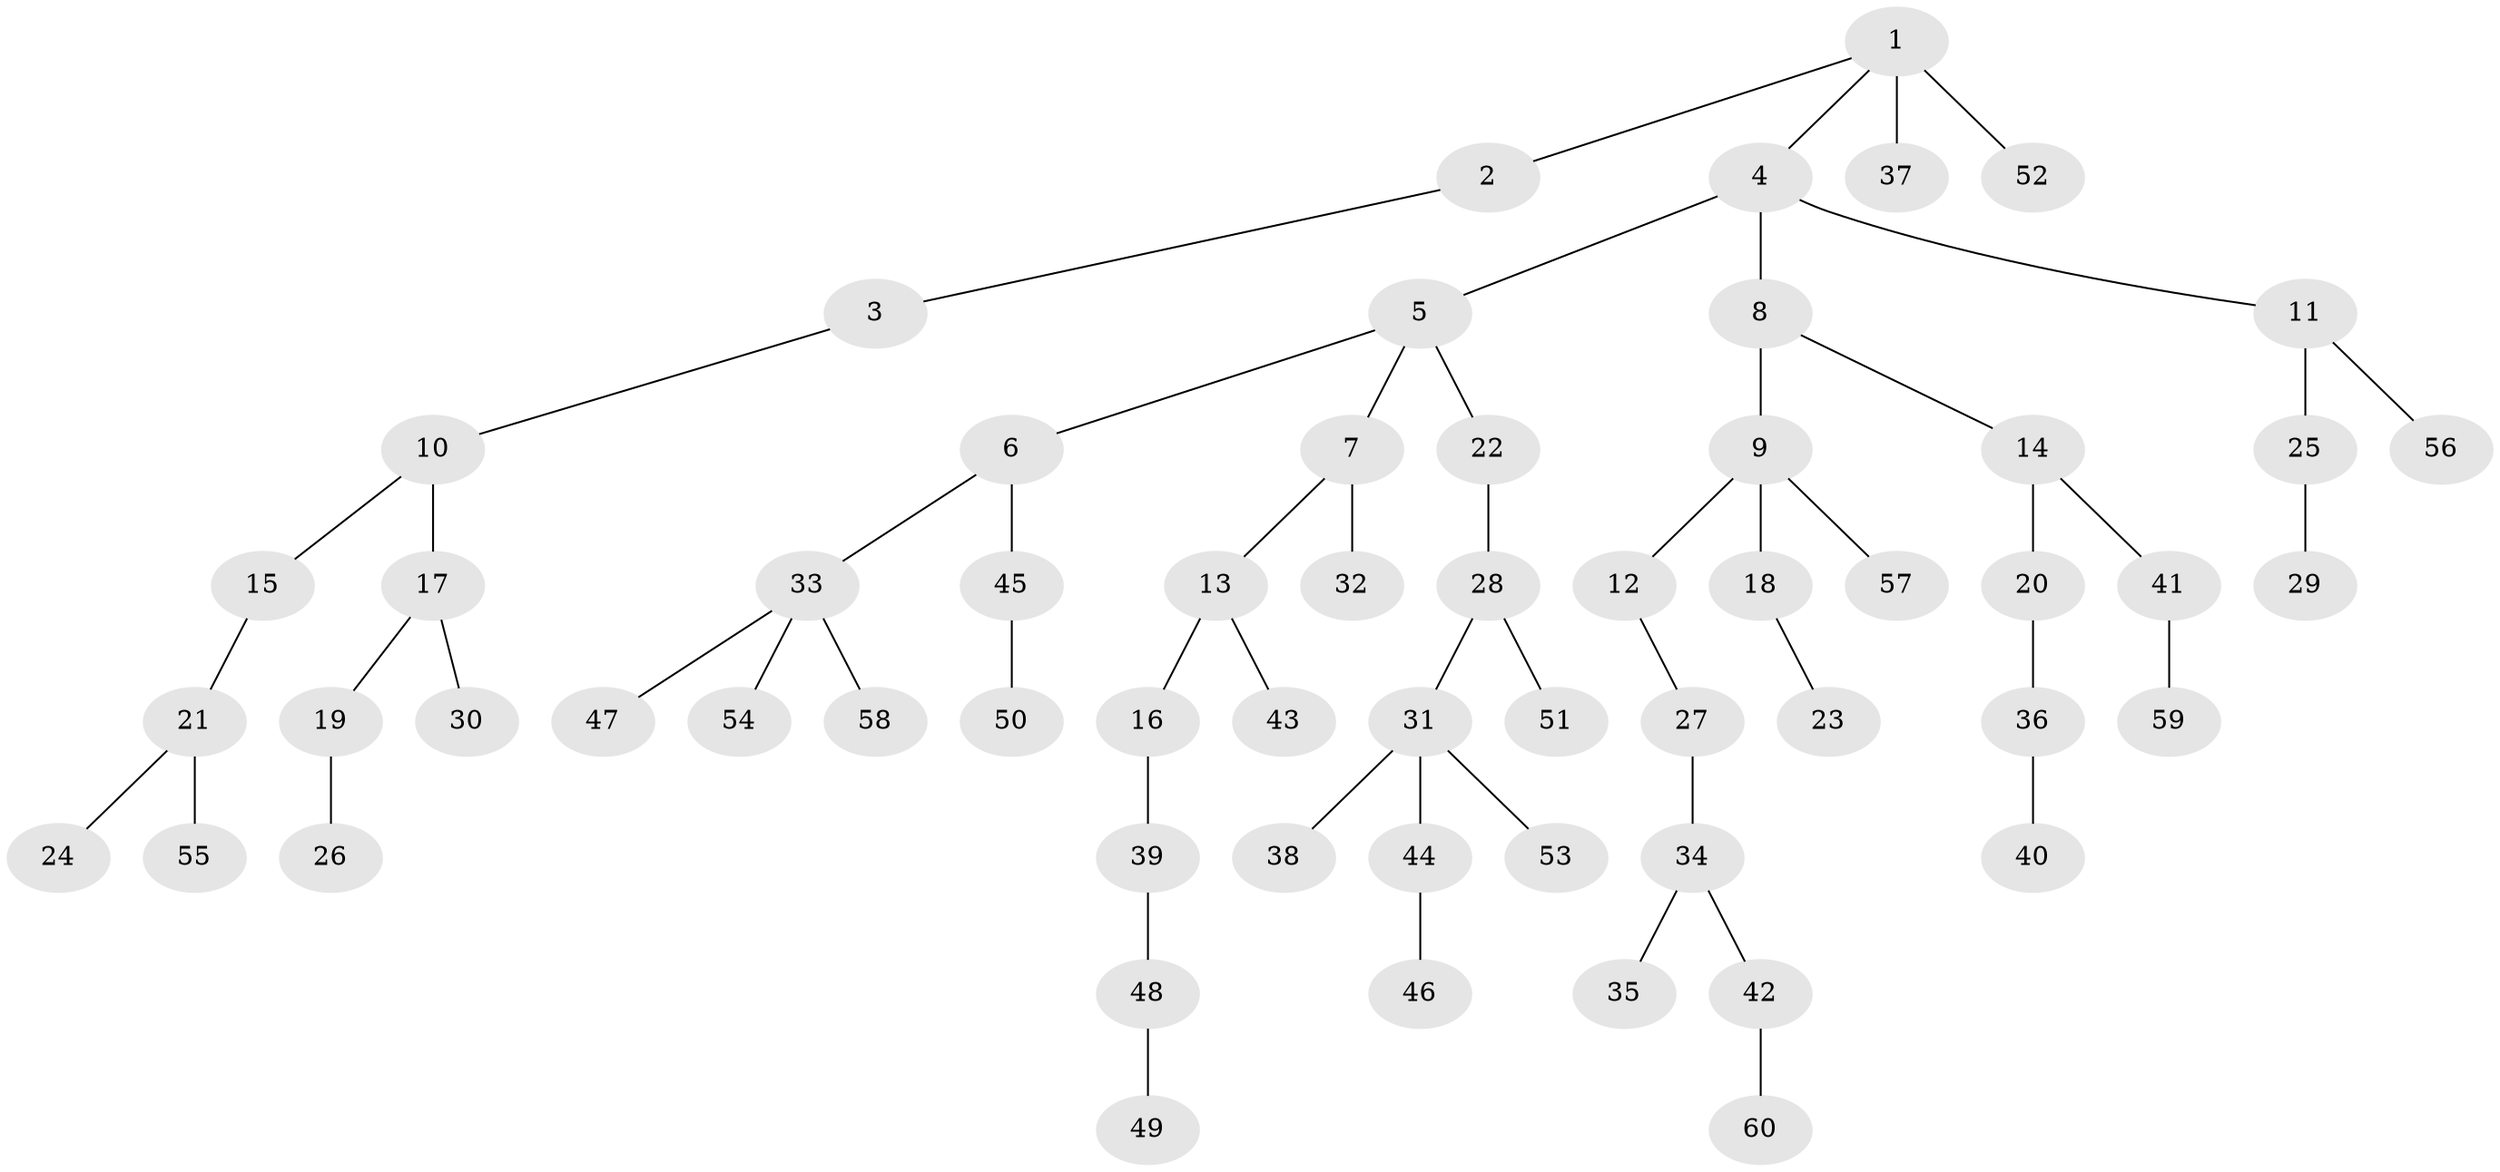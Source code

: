// original degree distribution, {4: 0.13333333333333333, 3: 0.11666666666666667, 2: 0.175, 5: 0.03333333333333333, 6: 0.008333333333333333, 1: 0.5333333333333333}
// Generated by graph-tools (version 1.1) at 2025/36/03/09/25 02:36:47]
// undirected, 60 vertices, 59 edges
graph export_dot {
graph [start="1"]
  node [color=gray90,style=filled];
  1;
  2;
  3;
  4;
  5;
  6;
  7;
  8;
  9;
  10;
  11;
  12;
  13;
  14;
  15;
  16;
  17;
  18;
  19;
  20;
  21;
  22;
  23;
  24;
  25;
  26;
  27;
  28;
  29;
  30;
  31;
  32;
  33;
  34;
  35;
  36;
  37;
  38;
  39;
  40;
  41;
  42;
  43;
  44;
  45;
  46;
  47;
  48;
  49;
  50;
  51;
  52;
  53;
  54;
  55;
  56;
  57;
  58;
  59;
  60;
  1 -- 2 [weight=1.0];
  1 -- 4 [weight=1.0];
  1 -- 37 [weight=3.0];
  1 -- 52 [weight=1.0];
  2 -- 3 [weight=1.0];
  3 -- 10 [weight=1.0];
  4 -- 5 [weight=1.0];
  4 -- 8 [weight=2.0];
  4 -- 11 [weight=1.0];
  5 -- 6 [weight=1.0];
  5 -- 7 [weight=1.0];
  5 -- 22 [weight=1.0];
  6 -- 33 [weight=1.0];
  6 -- 45 [weight=1.0];
  7 -- 13 [weight=1.0];
  7 -- 32 [weight=3.0];
  8 -- 9 [weight=1.0];
  8 -- 14 [weight=1.0];
  9 -- 12 [weight=1.0];
  9 -- 18 [weight=1.0];
  9 -- 57 [weight=1.0];
  10 -- 15 [weight=1.0];
  10 -- 17 [weight=1.0];
  11 -- 25 [weight=1.0];
  11 -- 56 [weight=1.0];
  12 -- 27 [weight=1.0];
  13 -- 16 [weight=1.0];
  13 -- 43 [weight=1.0];
  14 -- 20 [weight=1.0];
  14 -- 41 [weight=1.0];
  15 -- 21 [weight=1.0];
  16 -- 39 [weight=1.0];
  17 -- 19 [weight=1.0];
  17 -- 30 [weight=1.0];
  18 -- 23 [weight=1.0];
  19 -- 26 [weight=1.0];
  20 -- 36 [weight=1.0];
  21 -- 24 [weight=1.0];
  21 -- 55 [weight=1.0];
  22 -- 28 [weight=1.0];
  25 -- 29 [weight=2.0];
  27 -- 34 [weight=1.0];
  28 -- 31 [weight=1.0];
  28 -- 51 [weight=1.0];
  31 -- 38 [weight=1.0];
  31 -- 44 [weight=1.0];
  31 -- 53 [weight=1.0];
  33 -- 47 [weight=1.0];
  33 -- 54 [weight=1.0];
  33 -- 58 [weight=1.0];
  34 -- 35 [weight=1.0];
  34 -- 42 [weight=1.0];
  36 -- 40 [weight=1.0];
  39 -- 48 [weight=1.0];
  41 -- 59 [weight=1.0];
  42 -- 60 [weight=1.0];
  44 -- 46 [weight=1.0];
  45 -- 50 [weight=2.0];
  48 -- 49 [weight=2.0];
}
